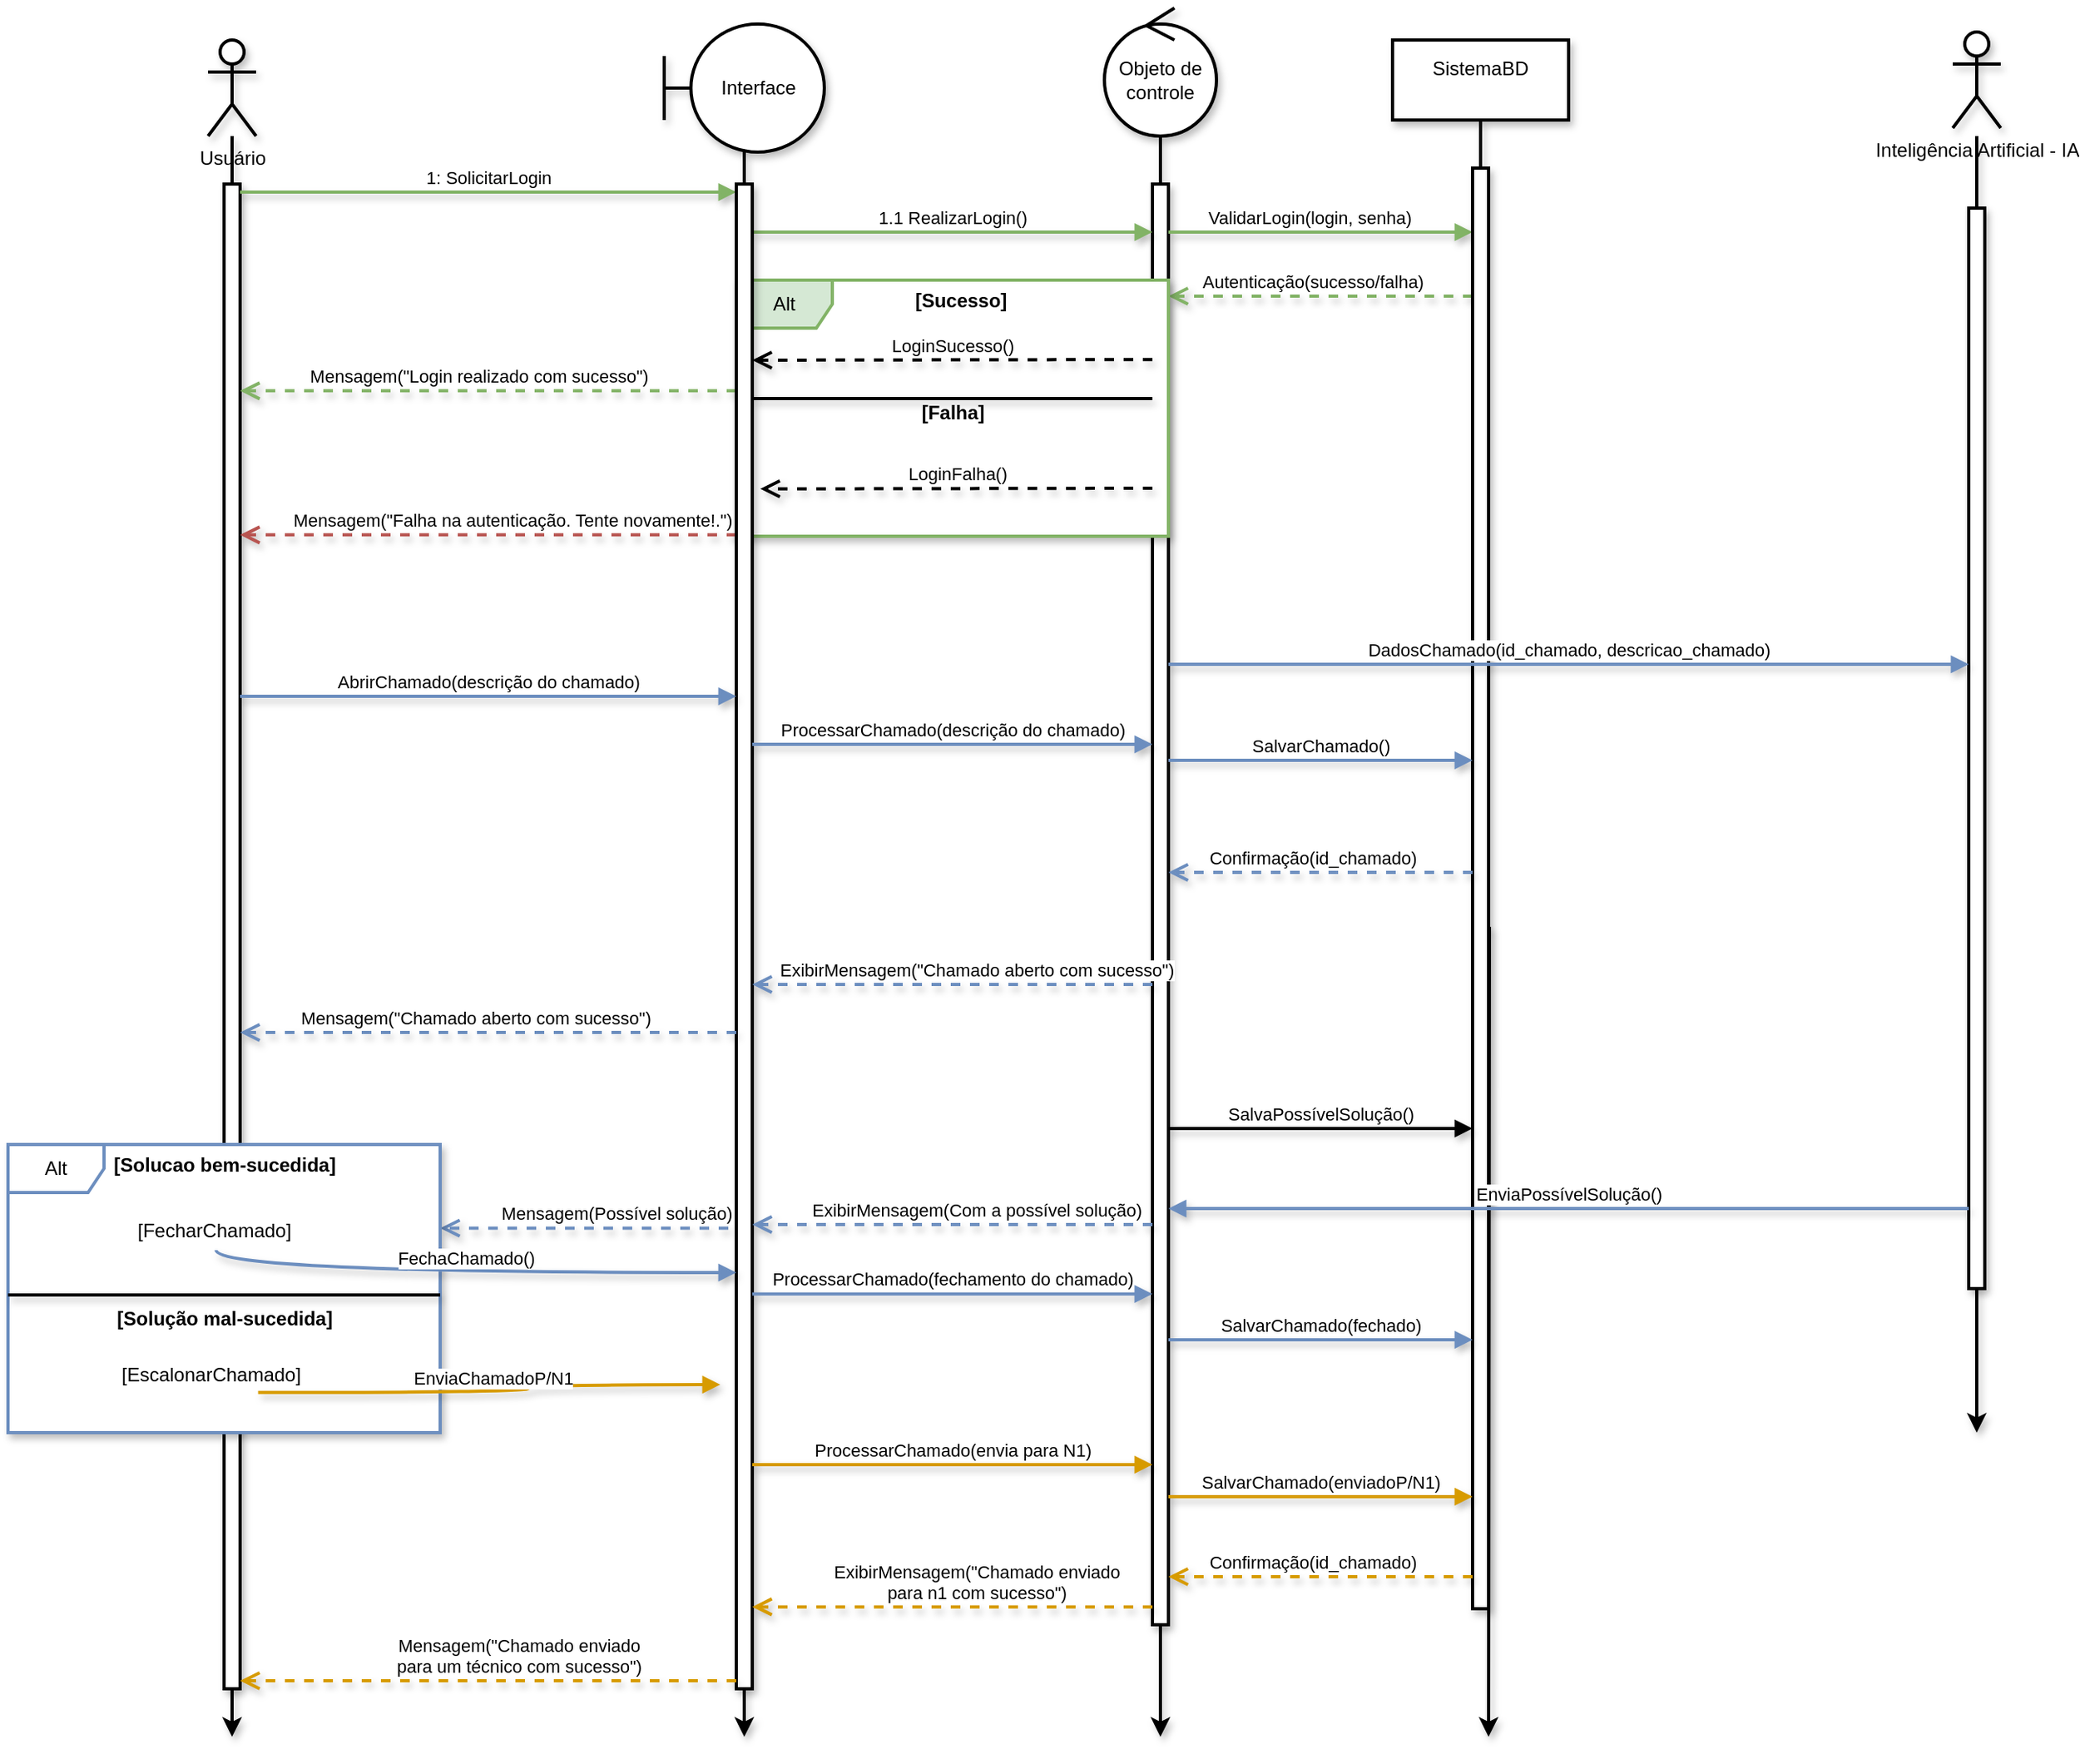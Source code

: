 <mxfile version="26.1.1">
  <diagram name="Página-1" id="4z2q3uavmZbimGUMC0Cx">
    <mxGraphModel dx="2514" dy="918" grid="1" gridSize="10" guides="1" tooltips="1" connect="1" arrows="1" fold="1" page="1" pageScale="1" pageWidth="827" pageHeight="1169" math="0" shadow="0">
      <root>
        <mxCell id="0" />
        <mxCell id="1" parent="0" />
        <mxCell id="1GU4C62BIyN4p8RZ7j7l-29" style="edgeStyle=orthogonalEdgeStyle;rounded=0;orthogonalLoop=1;jettySize=auto;html=1;shadow=1;strokeWidth=2;" parent="1" source="XId32ZqvbD6mlAZCozAk-1" edge="1">
          <mxGeometry relative="1" as="geometry">
            <mxPoint x="85" y="1150" as="targetPoint" />
            <Array as="points">
              <mxPoint x="85" y="480" />
            </Array>
          </mxGeometry>
        </mxCell>
        <mxCell id="XId32ZqvbD6mlAZCozAk-1" value="&lt;font style=&quot;vertical-align: inherit;&quot;&gt;&lt;font style=&quot;vertical-align: inherit;&quot;&gt;&lt;font style=&quot;vertical-align: inherit;&quot;&gt;&lt;font style=&quot;vertical-align: inherit;&quot;&gt;Usuário&lt;/font&gt;&lt;/font&gt;&lt;/font&gt;&lt;/font&gt;" style="shape=umlActor;verticalLabelPosition=bottom;verticalAlign=top;html=1;shadow=1;strokeWidth=2;" parent="1" vertex="1">
          <mxGeometry x="70" y="90" width="30" height="60" as="geometry" />
        </mxCell>
        <mxCell id="1GU4C62BIyN4p8RZ7j7l-70" style="edgeStyle=orthogonalEdgeStyle;rounded=0;orthogonalLoop=1;jettySize=auto;html=1;shadow=1;strokeWidth=2;" parent="1" source="1GU4C62BIyN4p8RZ7j7l-7" edge="1">
          <mxGeometry relative="1" as="geometry">
            <mxPoint x="405" y="1150" as="targetPoint" />
          </mxGeometry>
        </mxCell>
        <mxCell id="1GU4C62BIyN4p8RZ7j7l-7" value="&lt;font style=&quot;vertical-align: inherit;&quot;&gt;&lt;font style=&quot;vertical-align: inherit;&quot;&gt;Interface&lt;/font&gt;&lt;/font&gt;" style="shape=umlBoundary;whiteSpace=wrap;html=1;shadow=1;strokeWidth=2;" parent="1" vertex="1">
          <mxGeometry x="355" y="80" width="100" height="80" as="geometry" />
        </mxCell>
        <mxCell id="1GU4C62BIyN4p8RZ7j7l-25" value="" style="html=1;points=[[0,0,0,0,5],[0,1,0,0,-5],[1,0,0,0,5],[1,1,0,0,-5]];perimeter=orthogonalPerimeter;outlineConnect=0;targetShapes=umlLifeline;portConstraint=eastwest;newEdgeStyle={&quot;curved&quot;:0,&quot;rounded&quot;:0};shadow=1;strokeWidth=2;" parent="1" vertex="1">
          <mxGeometry x="80" y="180" width="10" height="940" as="geometry" />
        </mxCell>
        <mxCell id="1GU4C62BIyN4p8RZ7j7l-26" value="&lt;font style=&quot;vertical-align: inherit;&quot;&gt;&lt;font style=&quot;vertical-align: inherit;&quot;&gt;&lt;font style=&quot;vertical-align: inherit;&quot;&gt;&lt;font style=&quot;vertical-align: inherit;&quot;&gt;&lt;font style=&quot;vertical-align: inherit;&quot;&gt;&lt;font style=&quot;vertical-align: inherit;&quot;&gt;&lt;font style=&quot;vertical-align: inherit;&quot;&gt;&lt;font style=&quot;vertical-align: inherit;&quot;&gt;1: SolicitarLogin&lt;/font&gt;&lt;/font&gt;&lt;/font&gt;&lt;/font&gt;&lt;/font&gt;&lt;/font&gt;&lt;/font&gt;&lt;/font&gt;" style="html=1;verticalAlign=bottom;endArrow=block;curved=0;rounded=0;exitX=1;exitY=0;exitDx=0;exitDy=5;exitPerimeter=0;fillColor=#d5e8d4;strokeColor=#82b366;shadow=1;strokeWidth=2;" parent="1" source="1GU4C62BIyN4p8RZ7j7l-25" target="1GU4C62BIyN4p8RZ7j7l-27" edge="1">
          <mxGeometry width="80" relative="1" as="geometry">
            <mxPoint x="160" y="195" as="sourcePoint" />
            <mxPoint x="404" y="190" as="targetPoint" />
            <mxPoint as="offset" />
          </mxGeometry>
        </mxCell>
        <mxCell id="1GU4C62BIyN4p8RZ7j7l-73" style="edgeStyle=orthogonalEdgeStyle;rounded=0;orthogonalLoop=1;jettySize=auto;html=1;shadow=1;strokeWidth=2;" parent="1" source="1GU4C62BIyN4p8RZ7j7l-30" edge="1">
          <mxGeometry relative="1" as="geometry">
            <mxPoint x="665" y="1150" as="targetPoint" />
          </mxGeometry>
        </mxCell>
        <mxCell id="1GU4C62BIyN4p8RZ7j7l-30" value="&lt;font style=&quot;vertical-align: inherit;&quot;&gt;&lt;font style=&quot;vertical-align: inherit;&quot;&gt;Objeto de controle&lt;/font&gt;&lt;/font&gt;" style="ellipse;shape=umlControl;whiteSpace=wrap;html=1;shadow=1;strokeWidth=2;" parent="1" vertex="1">
          <mxGeometry x="630" y="70" width="70" height="80" as="geometry" />
        </mxCell>
        <mxCell id="1GU4C62BIyN4p8RZ7j7l-33" value="" style="html=1;points=[[0,0,0,0,5],[0,1,0,0,-5],[1,0,0,0,5],[1,1,0,0,-5]];perimeter=orthogonalPerimeter;outlineConnect=0;targetShapes=umlLifeline;portConstraint=eastwest;newEdgeStyle={&quot;curved&quot;:0,&quot;rounded&quot;:0};shadow=1;strokeWidth=2;" parent="1" vertex="1">
          <mxGeometry x="660" y="180" width="10" height="900" as="geometry" />
        </mxCell>
        <mxCell id="1GU4C62BIyN4p8RZ7j7l-39" value="&lt;font style=&quot;vertical-align: inherit;&quot;&gt;&lt;font style=&quot;vertical-align: inherit;&quot;&gt;1.1 RealizarLogin()&lt;/font&gt;&lt;/font&gt;" style="html=1;verticalAlign=bottom;endArrow=block;curved=0;rounded=0;fillColor=#d5e8d4;strokeColor=#82b366;shadow=1;strokeWidth=2;" parent="1" edge="1">
          <mxGeometry width="80" relative="1" as="geometry">
            <mxPoint x="410" y="210" as="sourcePoint" />
            <mxPoint x="660" y="210" as="targetPoint" />
          </mxGeometry>
        </mxCell>
        <mxCell id="1GU4C62BIyN4p8RZ7j7l-68" style="edgeStyle=orthogonalEdgeStyle;rounded=0;orthogonalLoop=1;jettySize=auto;html=1;shadow=1;strokeWidth=2;" parent="1" source="1GU4C62BIyN4p8RZ7j7l-40" edge="1">
          <mxGeometry relative="1" as="geometry">
            <mxPoint x="870" y="1150" as="targetPoint" />
          </mxGeometry>
        </mxCell>
        <mxCell id="1GU4C62BIyN4p8RZ7j7l-40" value="&lt;font style=&quot;vertical-align: inherit;&quot;&gt;&lt;font style=&quot;vertical-align: inherit;&quot;&gt;SistemaBD&lt;/font&gt;&lt;/font&gt;&lt;div&gt;&lt;font style=&quot;vertical-align: inherit;&quot;&gt;&lt;font style=&quot;vertical-align: inherit;&quot;&gt;&lt;br&gt;&lt;/font&gt;&lt;/font&gt;&lt;/div&gt;" style="html=1;whiteSpace=wrap;shadow=1;strokeWidth=2;" parent="1" vertex="1">
          <mxGeometry x="810" y="90" width="110" height="50" as="geometry" />
        </mxCell>
        <mxCell id="1GU4C62BIyN4p8RZ7j7l-49" value="&lt;font style=&quot;vertical-align: inherit;&quot;&gt;&lt;font style=&quot;vertical-align: inherit;&quot;&gt;&lt;font style=&quot;vertical-align: inherit;&quot;&gt;&lt;font style=&quot;vertical-align: inherit;&quot;&gt;&lt;font style=&quot;vertical-align: inherit;&quot;&gt;&lt;font style=&quot;vertical-align: inherit;&quot;&gt;ValidarLogin(login, senha)&lt;/font&gt;&lt;/font&gt;&lt;/font&gt;&lt;/font&gt;&lt;/font&gt;&lt;/font&gt;" style="html=1;verticalAlign=bottom;endArrow=block;curved=0;rounded=0;fillColor=#d5e8d4;strokeColor=#82b366;shadow=1;strokeWidth=2;" parent="1" edge="1">
          <mxGeometry x="-0.077" width="80" relative="1" as="geometry">
            <mxPoint x="670" y="210" as="sourcePoint" />
            <mxPoint x="860.0" y="210" as="targetPoint" />
            <mxPoint as="offset" />
          </mxGeometry>
        </mxCell>
        <mxCell id="1GU4C62BIyN4p8RZ7j7l-55" value="&lt;font style=&quot;vertical-align: inherit;&quot;&gt;&lt;font style=&quot;vertical-align: inherit;&quot;&gt;&lt;font style=&quot;vertical-align: inherit;&quot;&gt;&lt;font style=&quot;vertical-align: inherit;&quot;&gt;Autenticação(sucesso/falha)&lt;/font&gt;&lt;/font&gt;&lt;/font&gt;&lt;/font&gt;" style="html=1;verticalAlign=bottom;endArrow=open;dashed=1;endSize=8;curved=0;rounded=0;fillColor=#d5e8d4;strokeColor=#82b366;shadow=1;strokeWidth=2;" parent="1" target="1GU4C62BIyN4p8RZ7j7l-33" edge="1">
          <mxGeometry x="0.053" relative="1" as="geometry">
            <mxPoint x="860" y="250" as="sourcePoint" />
            <mxPoint x="780" y="250" as="targetPoint" />
            <mxPoint as="offset" />
          </mxGeometry>
        </mxCell>
        <mxCell id="1GU4C62BIyN4p8RZ7j7l-57" value="&lt;font style=&quot;vertical-align: inherit;&quot;&gt;&lt;font style=&quot;vertical-align: inherit;&quot;&gt;Alt&lt;/font&gt;&lt;/font&gt;" style="shape=umlFrame;whiteSpace=wrap;html=1;pointerEvents=0;swimlaneFillColor=light-dark(#FFFFFF,#EDEDED);fillColor=#d5e8d4;strokeColor=#82b366;shadow=1;strokeWidth=2;" parent="1" vertex="1">
          <mxGeometry x="400" y="240" width="270" height="160" as="geometry" />
        </mxCell>
        <mxCell id="1GU4C62BIyN4p8RZ7j7l-58" value="" style="line;strokeWidth=2;fillColor=none;align=left;verticalAlign=middle;spacingTop=-1;spacingLeft=3;spacingRight=3;rotatable=0;labelPosition=right;points=[];portConstraint=eastwest;strokeColor=inherit;shadow=1;" parent="1" vertex="1">
          <mxGeometry x="410" y="310" width="250" height="8" as="geometry" />
        </mxCell>
        <mxCell id="1GU4C62BIyN4p8RZ7j7l-42" value="" style="html=1;points=[[0,0,0,0,5],[0,1,0,0,-5],[1,0,0,0,5],[1,1,0,0,-5]];perimeter=orthogonalPerimeter;outlineConnect=0;targetShapes=umlLifeline;portConstraint=eastwest;newEdgeStyle={&quot;curved&quot;:0,&quot;rounded&quot;:0};shadow=1;strokeWidth=2;" parent="1" vertex="1">
          <mxGeometry x="860" y="170" width="10" height="900" as="geometry" />
        </mxCell>
        <mxCell id="1GU4C62BIyN4p8RZ7j7l-60" value="&lt;font style=&quot;vertical-align: inherit;&quot;&gt;&lt;font style=&quot;vertical-align: inherit;&quot;&gt;&lt;font style=&quot;vertical-align: inherit;&quot;&gt;&lt;font style=&quot;vertical-align: inherit;&quot;&gt;[Sucesso]&lt;/font&gt;&lt;/font&gt;&lt;/font&gt;&lt;/font&gt;" style="text;align=center;fontStyle=1;verticalAlign=middle;spacingLeft=3;spacingRight=3;strokeColor=none;rotatable=0;points=[[0,0.5],[1,0.5]];portConstraint=eastwest;html=1;shadow=1;strokeWidth=2;" parent="1" vertex="1">
          <mxGeometry x="500" y="240" width="80" height="26" as="geometry" />
        </mxCell>
        <mxCell id="1GU4C62BIyN4p8RZ7j7l-61" value="&lt;font style=&quot;vertical-align: inherit;&quot;&gt;&lt;font style=&quot;vertical-align: inherit;&quot;&gt;&lt;font style=&quot;vertical-align: inherit;&quot;&gt;&lt;font style=&quot;vertical-align: inherit;&quot;&gt;&lt;font style=&quot;vertical-align: inherit;&quot;&gt;&lt;font style=&quot;vertical-align: inherit;&quot;&gt;[Falha]&lt;/font&gt;&lt;/font&gt;&lt;/font&gt;&lt;/font&gt;&lt;/font&gt;&lt;/font&gt;" style="text;align=center;fontStyle=1;verticalAlign=middle;spacingLeft=3;spacingRight=3;strokeColor=none;rotatable=0;points=[[0,0.5],[1,0.5]];portConstraint=eastwest;html=1;shadow=1;strokeWidth=2;" parent="1" vertex="1">
          <mxGeometry x="495" y="310" width="80" height="26" as="geometry" />
        </mxCell>
        <mxCell id="1GU4C62BIyN4p8RZ7j7l-64" value="&lt;font style=&quot;vertical-align: inherit;&quot;&gt;&lt;font style=&quot;vertical-align: inherit;&quot;&gt;LoginSucesso()&lt;/font&gt;&lt;/font&gt;" style="html=1;verticalAlign=bottom;endArrow=open;dashed=1;endSize=8;curved=0;rounded=0;shadow=1;strokeWidth=2;" parent="1" edge="1">
          <mxGeometry relative="1" as="geometry">
            <mxPoint x="660" y="289.58" as="sourcePoint" />
            <mxPoint x="410" y="290" as="targetPoint" />
            <mxPoint as="offset" />
          </mxGeometry>
        </mxCell>
        <mxCell id="1GU4C62BIyN4p8RZ7j7l-65" value="&lt;font style=&quot;vertical-align: inherit;&quot;&gt;&lt;font style=&quot;vertical-align: inherit;&quot;&gt;&lt;font style=&quot;vertical-align: inherit;&quot;&gt;&lt;font style=&quot;vertical-align: inherit;&quot;&gt;LoginFalha()&lt;/font&gt;&lt;/font&gt;&lt;/font&gt;&lt;/font&gt;" style="html=1;verticalAlign=bottom;endArrow=open;dashed=1;endSize=8;curved=0;rounded=0;shadow=1;strokeWidth=2;" parent="1" edge="1">
          <mxGeometry relative="1" as="geometry">
            <mxPoint x="660" y="370" as="sourcePoint" />
            <mxPoint x="415" y="370.42" as="targetPoint" />
            <mxPoint as="offset" />
          </mxGeometry>
        </mxCell>
        <mxCell id="1GU4C62BIyN4p8RZ7j7l-66" value="&lt;font style=&quot;vertical-align: inherit;&quot;&gt;&lt;font style=&quot;vertical-align: inherit;&quot;&gt;&lt;font style=&quot;vertical-align: inherit;&quot;&gt;&lt;font style=&quot;vertical-align: inherit;&quot;&gt;&lt;font style=&quot;vertical-align: inherit;&quot;&gt;&lt;font style=&quot;vertical-align: inherit;&quot;&gt;&lt;font style=&quot;vertical-align: inherit;&quot;&gt;&lt;font style=&quot;vertical-align: inherit;&quot;&gt;Mensagem(&quot;Login realizado com sucesso&quot;)&lt;/font&gt;&lt;/font&gt;&lt;/font&gt;&lt;/font&gt;&lt;/font&gt;&lt;/font&gt;&lt;/font&gt;&lt;/font&gt;" style="html=1;verticalAlign=bottom;endArrow=open;dashed=1;endSize=8;curved=0;rounded=0;entryX=1;entryY=0.455;entryDx=0;entryDy=0;entryPerimeter=0;fillColor=#d5e8d4;strokeColor=#82b366;shadow=1;strokeWidth=2;" parent="1" edge="1">
          <mxGeometry x="0.04" relative="1" as="geometry">
            <mxPoint x="400" y="309.17" as="sourcePoint" />
            <mxPoint x="90" y="309.17" as="targetPoint" />
            <mxPoint as="offset" />
          </mxGeometry>
        </mxCell>
        <mxCell id="1GU4C62BIyN4p8RZ7j7l-67" value="&lt;font style=&quot;vertical-align: inherit;&quot;&gt;&lt;font style=&quot;vertical-align: inherit;&quot;&gt;&lt;font style=&quot;vertical-align: inherit;&quot;&gt;&lt;font style=&quot;vertical-align: inherit;&quot;&gt;&lt;font style=&quot;vertical-align: inherit;&quot;&gt;&lt;font style=&quot;vertical-align: inherit;&quot;&gt;&lt;font style=&quot;vertical-align: inherit;&quot;&gt;&lt;font style=&quot;vertical-align: inherit;&quot;&gt;&lt;font style=&quot;vertical-align: inherit;&quot;&gt;&lt;font style=&quot;vertical-align: inherit;&quot;&gt;Mensagem(&quot;Falha na autenticação. Tente novamente!.&quot;)&lt;/font&gt;&lt;/font&gt;&lt;/font&gt;&lt;/font&gt;&lt;/font&gt;&lt;/font&gt;&lt;/font&gt;&lt;/font&gt;&lt;/font&gt;&lt;/font&gt;" style="html=1;verticalAlign=bottom;endArrow=open;dashed=1;endSize=8;curved=0;rounded=0;fillColor=#f8cecc;strokeColor=#b85450;shadow=1;strokeWidth=2;" parent="1" edge="1">
          <mxGeometry x="-0.097" relative="1" as="geometry">
            <mxPoint x="400" y="399.17" as="sourcePoint" />
            <mxPoint x="90" y="399.17" as="targetPoint" />
            <mxPoint as="offset" />
          </mxGeometry>
        </mxCell>
        <mxCell id="1GU4C62BIyN4p8RZ7j7l-27" value="" style="html=1;points=[[0,0,0,0,5],[0,1,0,0,-5],[1,0,0,0,5],[1,1,0,0,-5]];perimeter=orthogonalPerimeter;outlineConnect=0;targetShapes=umlLifeline;portConstraint=eastwest;newEdgeStyle={&quot;curved&quot;:0,&quot;rounded&quot;:0};shadow=1;strokeWidth=2;" parent="1" vertex="1">
          <mxGeometry x="400" y="180" width="10" height="940" as="geometry" />
        </mxCell>
        <mxCell id="1GU4C62BIyN4p8RZ7j7l-81" style="edgeStyle=orthogonalEdgeStyle;rounded=0;orthogonalLoop=1;jettySize=auto;html=1;shadow=1;strokeWidth=2;" parent="1" edge="1">
          <mxGeometry relative="1" as="geometry">
            <mxPoint x="1175" y="960" as="targetPoint" />
            <mxPoint x="1175" y="150" as="sourcePoint" />
          </mxGeometry>
        </mxCell>
        <mxCell id="1GU4C62BIyN4p8RZ7j7l-74" value="&lt;font style=&quot;vertical-align: inherit;&quot;&gt;&lt;font style=&quot;vertical-align: inherit;&quot;&gt;&lt;font style=&quot;vertical-align: inherit;&quot;&gt;&lt;font style=&quot;vertical-align: inherit;&quot;&gt;&lt;font style=&quot;vertical-align: inherit;&quot;&gt;&lt;font style=&quot;vertical-align: inherit;&quot;&gt;Inteligência Artificial - IA&lt;/font&gt;&lt;/font&gt;&lt;/font&gt;&lt;/font&gt;&lt;/font&gt;&lt;/font&gt;" style="shape=umlActor;verticalLabelPosition=bottom;verticalAlign=top;html=1;outlineConnect=0;shadow=1;strokeWidth=2;" parent="1" vertex="1">
          <mxGeometry x="1160" y="85" width="30" height="60" as="geometry" />
        </mxCell>
        <mxCell id="1GU4C62BIyN4p8RZ7j7l-77" value="&lt;font style=&quot;vertical-align: inherit;&quot;&gt;&lt;font style=&quot;vertical-align: inherit;&quot;&gt;&lt;font style=&quot;vertical-align: inherit;&quot;&gt;&lt;font style=&quot;vertical-align: inherit;&quot;&gt;&lt;font style=&quot;vertical-align: inherit;&quot;&gt;&lt;font style=&quot;vertical-align: inherit;&quot;&gt;&lt;font style=&quot;vertical-align: inherit;&quot;&gt;&lt;font style=&quot;vertical-align: inherit;&quot;&gt;&lt;font style=&quot;vertical-align: inherit;&quot;&gt;&lt;font style=&quot;vertical-align: inherit;&quot;&gt;AbrirChamado(descrição do chamado)&lt;/font&gt;&lt;/font&gt;&lt;/font&gt;&lt;/font&gt;&lt;/font&gt;&lt;/font&gt;&lt;/font&gt;&lt;/font&gt;&lt;/font&gt;&lt;/font&gt;" style="html=1;verticalAlign=bottom;endArrow=block;curved=0;rounded=0;fillColor=#dae8fc;strokeColor=#6c8ebf;shadow=1;strokeWidth=2;" parent="1" target="1GU4C62BIyN4p8RZ7j7l-27" edge="1">
          <mxGeometry width="80" relative="1" as="geometry">
            <mxPoint x="90" y="500" as="sourcePoint" />
            <mxPoint x="380" y="500" as="targetPoint" />
            <mxPoint as="offset" />
          </mxGeometry>
        </mxCell>
        <mxCell id="1GU4C62BIyN4p8RZ7j7l-78" value="&lt;font style=&quot;vertical-align: inherit;&quot;&gt;&lt;font style=&quot;vertical-align: inherit;&quot;&gt;&lt;font style=&quot;vertical-align: inherit;&quot;&gt;&lt;font style=&quot;vertical-align: inherit;&quot;&gt;&lt;font style=&quot;vertical-align: inherit;&quot;&gt;&lt;font style=&quot;vertical-align: inherit;&quot;&gt;&lt;font style=&quot;vertical-align: inherit;&quot;&gt;&lt;font style=&quot;vertical-align: inherit;&quot;&gt;&lt;font style=&quot;vertical-align: inherit;&quot;&gt;&lt;font style=&quot;vertical-align: inherit;&quot;&gt;ProcessarChamado(descrição do chamado)&lt;/font&gt;&lt;/font&gt;&lt;/font&gt;&lt;/font&gt;&lt;/font&gt;&lt;/font&gt;&lt;/font&gt;&lt;/font&gt;&lt;/font&gt;&lt;/font&gt;" style="html=1;verticalAlign=bottom;endArrow=block;curved=0;rounded=0;fillColor=#dae8fc;strokeColor=#6c8ebf;shadow=1;strokeWidth=2;" parent="1" edge="1">
          <mxGeometry width="80" relative="1" as="geometry">
            <mxPoint x="410" y="530" as="sourcePoint" />
            <mxPoint x="660" y="530" as="targetPoint" />
            <mxPoint as="offset" />
          </mxGeometry>
        </mxCell>
        <mxCell id="1GU4C62BIyN4p8RZ7j7l-79" value="&lt;font style=&quot;vertical-align: inherit;&quot;&gt;&lt;font style=&quot;vertical-align: inherit;&quot;&gt;&lt;font style=&quot;vertical-align: inherit;&quot;&gt;&lt;font style=&quot;vertical-align: inherit;&quot;&gt;&lt;font style=&quot;vertical-align: inherit;&quot;&gt;&lt;font style=&quot;vertical-align: inherit;&quot;&gt;&lt;font style=&quot;vertical-align: inherit;&quot;&gt;&lt;font style=&quot;vertical-align: inherit;&quot;&gt;SalvarChamado()&lt;/font&gt;&lt;/font&gt;&lt;/font&gt;&lt;/font&gt;&lt;/font&gt;&lt;/font&gt;&lt;/font&gt;&lt;/font&gt;" style="html=1;verticalAlign=bottom;endArrow=block;curved=0;rounded=0;fillColor=#dae8fc;strokeColor=#6c8ebf;shadow=1;strokeWidth=2;" parent="1" edge="1">
          <mxGeometry width="80" relative="1" as="geometry">
            <mxPoint x="670" y="540" as="sourcePoint" />
            <mxPoint x="860" y="540" as="targetPoint" />
            <mxPoint as="offset" />
          </mxGeometry>
        </mxCell>
        <mxCell id="1GU4C62BIyN4p8RZ7j7l-80" value="" style="html=1;points=[[0,0,0,0,5],[0,1,0,0,-5],[1,0,0,0,5],[1,1,0,0,-5]];perimeter=orthogonalPerimeter;outlineConnect=0;targetShapes=umlLifeline;portConstraint=eastwest;newEdgeStyle={&quot;curved&quot;:0,&quot;rounded&quot;:0};shadow=1;strokeWidth=2;" parent="1" vertex="1">
          <mxGeometry x="1170" y="195" width="10" height="675" as="geometry" />
        </mxCell>
        <mxCell id="1GU4C62BIyN4p8RZ7j7l-82" value="&lt;font style=&quot;vertical-align: inherit;&quot;&gt;&lt;font style=&quot;vertical-align: inherit;&quot;&gt;&lt;font style=&quot;vertical-align: inherit;&quot;&gt;&lt;font style=&quot;vertical-align: inherit;&quot;&gt;&lt;font style=&quot;vertical-align: inherit;&quot;&gt;&lt;font style=&quot;vertical-align: inherit;&quot;&gt;&lt;font style=&quot;vertical-align: inherit;&quot;&gt;&lt;font style=&quot;vertical-align: inherit;&quot;&gt;Confirmação(id_chamado)&lt;/font&gt;&lt;/font&gt;&lt;/font&gt;&lt;/font&gt;&lt;/font&gt;&lt;/font&gt;&lt;/font&gt;&lt;/font&gt;" style="html=1;verticalAlign=bottom;endArrow=open;dashed=1;endSize=8;curved=0;rounded=0;fillColor=#dae8fc;strokeColor=#6c8ebf;shadow=1;strokeWidth=2;" parent="1" edge="1">
          <mxGeometry x="0.053" relative="1" as="geometry">
            <mxPoint x="860" y="610" as="sourcePoint" />
            <mxPoint x="670" y="610" as="targetPoint" />
            <mxPoint as="offset" />
          </mxGeometry>
        </mxCell>
        <mxCell id="1GU4C62BIyN4p8RZ7j7l-83" value="&lt;font style=&quot;vertical-align: inherit;&quot;&gt;&lt;font style=&quot;vertical-align: inherit;&quot;&gt;&lt;font style=&quot;vertical-align: inherit;&quot;&gt;&lt;font style=&quot;vertical-align: inherit;&quot;&gt;&lt;font style=&quot;vertical-align: inherit;&quot;&gt;&lt;font style=&quot;vertical-align: inherit;&quot;&gt;&lt;font style=&quot;vertical-align: inherit;&quot;&gt;&lt;font style=&quot;vertical-align: inherit;&quot;&gt;&lt;font style=&quot;vertical-align: inherit;&quot;&gt;&lt;font style=&quot;vertical-align: inherit;&quot;&gt;ExibirMensagem(&quot;Chamado aberto com sucesso&quot;)&lt;/font&gt;&lt;/font&gt;&lt;/font&gt;&lt;/font&gt;&lt;/font&gt;&lt;/font&gt;&lt;/font&gt;&lt;/font&gt;&lt;/font&gt;&lt;/font&gt;" style="html=1;verticalAlign=bottom;endArrow=open;dashed=1;endSize=8;curved=0;rounded=0;entryX=1;entryY=0.906;entryDx=0;entryDy=0;entryPerimeter=0;fillColor=#dae8fc;strokeColor=#6c8ebf;shadow=1;strokeWidth=2;" parent="1" edge="1">
          <mxGeometry x="-0.12" relative="1" as="geometry">
            <mxPoint x="660" y="680.0" as="sourcePoint" />
            <mxPoint x="410" y="680.0" as="targetPoint" />
            <mxPoint as="offset" />
          </mxGeometry>
        </mxCell>
        <mxCell id="1GU4C62BIyN4p8RZ7j7l-84" value="&lt;font style=&quot;vertical-align: inherit;&quot;&gt;&lt;font style=&quot;vertical-align: inherit;&quot;&gt;&lt;font style=&quot;vertical-align: inherit;&quot;&gt;&lt;font style=&quot;vertical-align: inherit;&quot;&gt;&lt;font style=&quot;vertical-align: inherit;&quot;&gt;&lt;font style=&quot;vertical-align: inherit;&quot;&gt;&lt;font style=&quot;vertical-align: inherit;&quot;&gt;&lt;font style=&quot;vertical-align: inherit;&quot;&gt;&lt;font style=&quot;vertical-align: inherit;&quot;&gt;&lt;font style=&quot;vertical-align: inherit;&quot;&gt;&lt;font style=&quot;vertical-align: inherit;&quot;&gt;&lt;font style=&quot;vertical-align: inherit;&quot;&gt;Mensagem(&quot;Chamado aberto com sucesso&quot;)&lt;/font&gt;&lt;/font&gt;&lt;/font&gt;&lt;/font&gt;&lt;/font&gt;&lt;/font&gt;&lt;/font&gt;&lt;/font&gt;&lt;/font&gt;&lt;/font&gt;&lt;/font&gt;&lt;/font&gt;" style="html=1;verticalAlign=bottom;endArrow=open;dashed=1;endSize=8;curved=0;rounded=0;fillColor=#dae8fc;strokeColor=#6c8ebf;shadow=1;strokeWidth=2;" parent="1" target="1GU4C62BIyN4p8RZ7j7l-25" edge="1">
          <mxGeometry x="0.053" relative="1" as="geometry">
            <mxPoint x="400" y="710" as="sourcePoint" />
            <mxPoint x="130" y="710" as="targetPoint" />
            <mxPoint as="offset" />
          </mxGeometry>
        </mxCell>
        <mxCell id="1GU4C62BIyN4p8RZ7j7l-85" value="&lt;font style=&quot;vertical-align: inherit;&quot;&gt;&lt;font style=&quot;vertical-align: inherit;&quot;&gt;&lt;font style=&quot;vertical-align: inherit;&quot;&gt;&lt;font style=&quot;vertical-align: inherit;&quot;&gt;&lt;font style=&quot;vertical-align: inherit;&quot;&gt;&lt;font style=&quot;vertical-align: inherit;&quot;&gt;&lt;font style=&quot;vertical-align: inherit;&quot;&gt;&lt;font style=&quot;vertical-align: inherit;&quot;&gt;&lt;font style=&quot;vertical-align: inherit;&quot;&gt;&lt;font style=&quot;vertical-align: inherit;&quot;&gt;&lt;font style=&quot;vertical-align: inherit;&quot;&gt;&lt;font style=&quot;vertical-align: inherit;&quot;&gt;DadosChamado(id_chamado, descricao_chamado)&lt;/font&gt;&lt;/font&gt;&lt;/font&gt;&lt;/font&gt;&lt;/font&gt;&lt;/font&gt;&lt;/font&gt;&lt;/font&gt;&lt;/font&gt;&lt;/font&gt;&lt;/font&gt;&lt;/font&gt;" style="html=1;verticalAlign=bottom;endArrow=block;curved=0;rounded=0;fillColor=#dae8fc;strokeColor=#6c8ebf;shadow=1;strokeWidth=2;" parent="1" edge="1">
          <mxGeometry width="80" relative="1" as="geometry">
            <mxPoint x="670" y="480" as="sourcePoint" />
            <mxPoint x="1170" y="480" as="targetPoint" />
            <mxPoint as="offset" />
          </mxGeometry>
        </mxCell>
        <mxCell id="1GU4C62BIyN4p8RZ7j7l-88" value="&lt;font style=&quot;vertical-align: inherit;&quot;&gt;&lt;font style=&quot;vertical-align: inherit;&quot;&gt;&lt;font style=&quot;vertical-align: inherit;&quot;&gt;&lt;font style=&quot;vertical-align: inherit;&quot;&gt;EnviaPossívelSolução()&lt;/font&gt;&lt;/font&gt;&lt;/font&gt;&lt;/font&gt;" style="html=1;verticalAlign=bottom;endArrow=block;curved=0;rounded=0;fillColor=#dae8fc;strokeColor=#6c8ebf;shadow=1;strokeWidth=2;" parent="1" edge="1">
          <mxGeometry width="80" relative="1" as="geometry">
            <mxPoint x="1170" y="820" as="sourcePoint" />
            <mxPoint x="670" y="820" as="targetPoint" />
            <Array as="points">
              <mxPoint x="900" y="820" />
              <mxPoint x="780" y="820" />
              <mxPoint x="730" y="820" />
            </Array>
          </mxGeometry>
        </mxCell>
        <mxCell id="1GU4C62BIyN4p8RZ7j7l-95" value="&lt;font style=&quot;vertical-align: inherit;&quot;&gt;&lt;font style=&quot;vertical-align: inherit;&quot;&gt;&lt;font style=&quot;vertical-align: inherit;&quot;&gt;&lt;font style=&quot;vertical-align: inherit;&quot;&gt;&lt;font style=&quot;vertical-align: inherit;&quot;&gt;&lt;font style=&quot;vertical-align: inherit;&quot;&gt;&lt;font style=&quot;vertical-align: inherit;&quot;&gt;&lt;font style=&quot;vertical-align: inherit;&quot;&gt;SalvaPossívelSolução()&lt;/font&gt;&lt;/font&gt;&lt;/font&gt;&lt;/font&gt;&lt;/font&gt;&lt;/font&gt;&lt;/font&gt;&lt;/font&gt;" style="html=1;verticalAlign=bottom;endArrow=block;curved=0;rounded=0;exitX=1;exitY=0.915;exitDx=0;exitDy=0;exitPerimeter=0;shadow=1;strokeWidth=2;" parent="1" edge="1">
          <mxGeometry width="80" relative="1" as="geometry">
            <mxPoint x="670" y="770.0" as="sourcePoint" />
            <mxPoint x="860" y="770.0" as="targetPoint" />
            <mxPoint as="offset" />
          </mxGeometry>
        </mxCell>
        <mxCell id="1GU4C62BIyN4p8RZ7j7l-101" value="&lt;font style=&quot;vertical-align: inherit;&quot;&gt;&lt;font style=&quot;vertical-align: inherit;&quot;&gt;&lt;font style=&quot;vertical-align: inherit;&quot;&gt;&lt;font style=&quot;vertical-align: inherit;&quot;&gt;&lt;font style=&quot;vertical-align: inherit;&quot;&gt;&lt;font style=&quot;vertical-align: inherit;&quot;&gt;&lt;font style=&quot;vertical-align: inherit;&quot;&gt;&lt;font style=&quot;vertical-align: inherit;&quot;&gt;&lt;font style=&quot;vertical-align: inherit;&quot;&gt;&lt;font style=&quot;vertical-align: inherit;&quot;&gt;&lt;font style=&quot;vertical-align: inherit;&quot;&gt;&lt;font style=&quot;vertical-align: inherit;&quot;&gt;&lt;font style=&quot;vertical-align: inherit;&quot;&gt;&lt;font style=&quot;vertical-align: inherit;&quot;&gt;ExibirMensagem(Com a possível solução)&lt;/font&gt;&lt;/font&gt;&lt;/font&gt;&lt;/font&gt;&lt;/font&gt;&lt;/font&gt;&lt;/font&gt;&lt;/font&gt;&lt;/font&gt;&lt;/font&gt;&lt;/font&gt;&lt;/font&gt;&lt;/font&gt;&lt;/font&gt;" style="html=1;verticalAlign=bottom;endArrow=open;dashed=1;endSize=8;curved=0;rounded=0;entryX=1;entryY=0.906;entryDx=0;entryDy=0;entryPerimeter=0;fillColor=#dae8fc;strokeColor=#6c8ebf;shadow=1;strokeWidth=2;" parent="1" edge="1">
          <mxGeometry x="-0.12" relative="1" as="geometry">
            <mxPoint x="660" y="830.0" as="sourcePoint" />
            <mxPoint x="410" y="830.0" as="targetPoint" />
            <mxPoint as="offset" />
          </mxGeometry>
        </mxCell>
        <mxCell id="1GU4C62BIyN4p8RZ7j7l-103" value="&lt;font style=&quot;vertical-align: inherit;&quot;&gt;&lt;font style=&quot;vertical-align: inherit;&quot;&gt;&lt;font style=&quot;vertical-align: inherit;&quot;&gt;&lt;font style=&quot;vertical-align: inherit;&quot;&gt;&lt;font style=&quot;vertical-align: inherit;&quot;&gt;&lt;font style=&quot;vertical-align: inherit;&quot;&gt;&lt;font style=&quot;vertical-align: inherit;&quot;&gt;&lt;font style=&quot;vertical-align: inherit;&quot;&gt;&lt;font style=&quot;vertical-align: inherit;&quot;&gt;&lt;font style=&quot;vertical-align: inherit;&quot;&gt;&lt;font style=&quot;vertical-align: inherit;&quot;&gt;&lt;font style=&quot;vertical-align: inherit;&quot;&gt;&lt;font style=&quot;vertical-align: inherit;&quot;&gt;&lt;font style=&quot;vertical-align: inherit;&quot;&gt;&lt;font style=&quot;vertical-align: inherit;&quot;&gt;&lt;font style=&quot;vertical-align: inherit;&quot;&gt;Mensagem(Possível solução)&lt;/font&gt;&lt;/font&gt;&lt;/font&gt;&lt;/font&gt;&lt;/font&gt;&lt;/font&gt;&lt;/font&gt;&lt;/font&gt;&lt;/font&gt;&lt;/font&gt;&lt;/font&gt;&lt;/font&gt;&lt;/font&gt;&lt;/font&gt;&lt;/font&gt;&lt;/font&gt;" style="html=1;verticalAlign=bottom;endArrow=open;dashed=1;endSize=8;curved=0;rounded=0;fillColor=#dae8fc;strokeColor=#6c8ebf;shadow=1;strokeWidth=2;" parent="1" edge="1">
          <mxGeometry x="-0.222" relative="1" as="geometry">
            <mxPoint x="395" y="832.23" as="sourcePoint" />
            <mxPoint x="215" y="832.23" as="targetPoint" />
            <mxPoint as="offset" />
          </mxGeometry>
        </mxCell>
        <mxCell id="1GU4C62BIyN4p8RZ7j7l-104" value="&lt;font style=&quot;vertical-align: inherit;&quot;&gt;&lt;font style=&quot;vertical-align: inherit;&quot;&gt;&lt;font style=&quot;vertical-align: inherit;&quot;&gt;&lt;font style=&quot;vertical-align: inherit;&quot;&gt;Alt&lt;/font&gt;&lt;/font&gt;&lt;/font&gt;&lt;/font&gt;" style="shape=umlFrame;whiteSpace=wrap;html=1;pointerEvents=0;fillColor=default;strokeColor=#6c8ebf;gradientColor=none;shadow=1;swimlaneFillColor=#FFFFFF;strokeWidth=2;" parent="1" vertex="1">
          <mxGeometry x="-55" y="780" width="270" height="180" as="geometry" />
        </mxCell>
        <mxCell id="1GU4C62BIyN4p8RZ7j7l-105" value="" style="line;strokeWidth=2;fillColor=none;align=left;verticalAlign=middle;spacingTop=-1;spacingLeft=3;spacingRight=3;rotatable=0;labelPosition=right;points=[];portConstraint=eastwest;strokeColor=inherit;shadow=1;" parent="1" vertex="1">
          <mxGeometry x="-55" y="870" width="270" height="8" as="geometry" />
        </mxCell>
        <mxCell id="1GU4C62BIyN4p8RZ7j7l-106" value="&lt;font style=&quot;vertical-align: inherit;&quot;&gt;&lt;font style=&quot;vertical-align: inherit;&quot;&gt;[Solucao bem-sucedida]&lt;/font&gt;&lt;/font&gt;" style="text;align=center;fontStyle=1;verticalAlign=middle;spacingLeft=3;spacingRight=3;strokeColor=none;rotatable=0;points=[[0,0.5],[1,0.5]];portConstraint=eastwest;html=1;shadow=1;strokeWidth=2;" parent="1" vertex="1">
          <mxGeometry x="40" y="780" width="80" height="26" as="geometry" />
        </mxCell>
        <mxCell id="1GU4C62BIyN4p8RZ7j7l-108" value="&lt;font style=&quot;vertical-align: inherit;&quot;&gt;&lt;font style=&quot;vertical-align: inherit;&quot;&gt;&lt;font style=&quot;vertical-align: inherit;&quot;&gt;&lt;font style=&quot;vertical-align: inherit;&quot;&gt;[Solução mal-sucedida]&lt;/font&gt;&lt;/font&gt;&lt;/font&gt;&lt;/font&gt;" style="text;align=center;fontStyle=1;verticalAlign=middle;spacingLeft=3;spacingRight=3;strokeColor=none;rotatable=0;points=[[0,0.5],[1,0.5]];portConstraint=eastwest;html=1;shadow=1;strokeWidth=2;" parent="1" vertex="1">
          <mxGeometry x="40" y="876" width="80" height="26" as="geometry" />
        </mxCell>
        <mxCell id="1GU4C62BIyN4p8RZ7j7l-112" value="&lt;font style=&quot;vertical-align: inherit;&quot;&gt;&lt;font style=&quot;vertical-align: inherit;&quot;&gt;&lt;font style=&quot;vertical-align: inherit;&quot;&gt;&lt;font style=&quot;vertical-align: inherit;&quot;&gt;[FecharChamado]&lt;/font&gt;&lt;/font&gt;&lt;/font&gt;&lt;/font&gt;" style="text;strokeColor=none;fillColor=none;align=left;verticalAlign=top;spacingLeft=4;spacingRight=4;overflow=hidden;rotatable=0;points=[[0,0.5],[1,0.5]];portConstraint=eastwest;whiteSpace=wrap;html=1;shadow=1;strokeWidth=2;" parent="1" vertex="1">
          <mxGeometry x="20" y="820" width="110" height="26" as="geometry" />
        </mxCell>
        <mxCell id="1GU4C62BIyN4p8RZ7j7l-113" value="&lt;font style=&quot;vertical-align: inherit;&quot;&gt;&lt;font style=&quot;vertical-align: inherit;&quot;&gt;&lt;font style=&quot;vertical-align: inherit;&quot;&gt;&lt;font style=&quot;vertical-align: inherit;&quot;&gt;&lt;font style=&quot;vertical-align: inherit;&quot;&gt;&lt;font style=&quot;vertical-align: inherit;&quot;&gt;[EscalonarChamado]&lt;/font&gt;&lt;/font&gt;&lt;/font&gt;&lt;/font&gt;&lt;/font&gt;&lt;/font&gt;" style="text;strokeColor=none;fillColor=none;align=left;verticalAlign=top;spacingLeft=4;spacingRight=4;overflow=hidden;rotatable=0;points=[[0,0.5],[1,0.5]];portConstraint=eastwest;whiteSpace=wrap;html=1;shadow=1;strokeWidth=2;" parent="1" vertex="1">
          <mxGeometry x="10" y="910" width="130" height="26" as="geometry" />
        </mxCell>
        <mxCell id="1GU4C62BIyN4p8RZ7j7l-116" value="&lt;font style=&quot;vertical-align: inherit;&quot;&gt;&lt;font style=&quot;vertical-align: inherit;&quot;&gt;FechaChamado()&lt;/font&gt;&lt;/font&gt;" style="html=1;verticalAlign=bottom;endArrow=block;curved=1;rounded=0;fillColor=#dae8fc;strokeColor=#6c8ebf;shadow=1;strokeWidth=2;edgeStyle=orthogonalEdgeStyle;" parent="1" edge="1" source="1GU4C62BIyN4p8RZ7j7l-112">
          <mxGeometry width="80" relative="1" as="geometry">
            <mxPoint x="150" y="860" as="sourcePoint" />
            <mxPoint x="400" y="860" as="targetPoint" />
            <Array as="points">
              <mxPoint x="75" y="860" />
            </Array>
          </mxGeometry>
        </mxCell>
        <mxCell id="1GU4C62BIyN4p8RZ7j7l-117" value="&lt;font style=&quot;vertical-align: inherit;&quot;&gt;&lt;font style=&quot;vertical-align: inherit;&quot;&gt;&lt;font style=&quot;vertical-align: inherit;&quot;&gt;&lt;font style=&quot;vertical-align: inherit;&quot;&gt;&lt;font style=&quot;vertical-align: inherit;&quot;&gt;&lt;font style=&quot;vertical-align: inherit;&quot;&gt;&lt;font style=&quot;vertical-align: inherit;&quot;&gt;&lt;font style=&quot;vertical-align: inherit;&quot;&gt;&lt;font style=&quot;vertical-align: inherit;&quot;&gt;&lt;font style=&quot;vertical-align: inherit;&quot;&gt;ProcessarChamado(fechamento do chamado)&lt;/font&gt;&lt;/font&gt;&lt;/font&gt;&lt;/font&gt;&lt;/font&gt;&lt;/font&gt;&lt;/font&gt;&lt;/font&gt;&lt;/font&gt;&lt;/font&gt;" style="html=1;verticalAlign=bottom;endArrow=block;curved=0;rounded=0;fillColor=#dae8fc;strokeColor=#6c8ebf;shadow=1;strokeWidth=2;" parent="1" edge="1">
          <mxGeometry width="80" relative="1" as="geometry">
            <mxPoint x="410" y="873.38" as="sourcePoint" />
            <mxPoint x="660" y="873.38" as="targetPoint" />
            <mxPoint as="offset" />
          </mxGeometry>
        </mxCell>
        <mxCell id="1GU4C62BIyN4p8RZ7j7l-118" value="&lt;font style=&quot;vertical-align: inherit;&quot;&gt;&lt;font style=&quot;vertical-align: inherit;&quot;&gt;&lt;font style=&quot;vertical-align: inherit;&quot;&gt;&lt;font style=&quot;vertical-align: inherit;&quot;&gt;&lt;font style=&quot;vertical-align: inherit;&quot;&gt;&lt;font style=&quot;vertical-align: inherit;&quot;&gt;&lt;font style=&quot;vertical-align: inherit;&quot;&gt;&lt;font style=&quot;vertical-align: inherit;&quot;&gt;SalvarChamado(fechado)&lt;/font&gt;&lt;/font&gt;&lt;/font&gt;&lt;/font&gt;&lt;/font&gt;&lt;/font&gt;&lt;/font&gt;&lt;/font&gt;" style="html=1;verticalAlign=bottom;endArrow=block;curved=0;rounded=0;fillColor=#dae8fc;strokeColor=#6c8ebf;shadow=1;strokeWidth=2;" parent="1" edge="1">
          <mxGeometry width="80" relative="1" as="geometry">
            <mxPoint x="670" y="902" as="sourcePoint" />
            <mxPoint x="860" y="902" as="targetPoint" />
            <mxPoint as="offset" />
          </mxGeometry>
        </mxCell>
        <mxCell id="1GU4C62BIyN4p8RZ7j7l-119" value="&lt;font style=&quot;vertical-align: inherit;&quot;&gt;&lt;font style=&quot;vertical-align: inherit;&quot;&gt;EnviaChamadoP/N1&lt;/font&gt;&lt;/font&gt;" style="html=1;verticalAlign=bottom;endArrow=block;curved=1;rounded=0;shadow=1;strokeWidth=2;exitX=0.702;exitY=0.959;exitDx=0;exitDy=0;exitPerimeter=0;edgeStyle=orthogonalEdgeStyle;fillColor=#ffe6cc;strokeColor=#d79b00;" parent="1" edge="1" source="1GU4C62BIyN4p8RZ7j7l-113">
          <mxGeometry width="80" relative="1" as="geometry">
            <mxPoint x="150" y="940" as="sourcePoint" />
            <mxPoint x="390" y="930" as="targetPoint" />
            <Array as="points">
              <mxPoint x="270" y="935" />
              <mxPoint x="270" y="930" />
              <mxPoint x="390" y="930" />
            </Array>
          </mxGeometry>
        </mxCell>
        <mxCell id="1GU4C62BIyN4p8RZ7j7l-120" value="&lt;font style=&quot;vertical-align: inherit;&quot;&gt;&lt;font style=&quot;vertical-align: inherit;&quot;&gt;&lt;font style=&quot;vertical-align: inherit;&quot;&gt;&lt;font style=&quot;vertical-align: inherit;&quot;&gt;&lt;font style=&quot;vertical-align: inherit;&quot;&gt;&lt;font style=&quot;vertical-align: inherit;&quot;&gt;&lt;font style=&quot;vertical-align: inherit;&quot;&gt;&lt;font style=&quot;vertical-align: inherit;&quot;&gt;&lt;font style=&quot;vertical-align: inherit;&quot;&gt;&lt;font style=&quot;vertical-align: inherit;&quot;&gt;ProcessarChamado(envia para N1)&lt;/font&gt;&lt;/font&gt;&lt;/font&gt;&lt;/font&gt;&lt;/font&gt;&lt;/font&gt;&lt;/font&gt;&lt;/font&gt;&lt;/font&gt;&lt;/font&gt;" style="html=1;verticalAlign=bottom;endArrow=block;curved=0;rounded=0;shadow=1;strokeWidth=2;fillColor=#ffe6cc;strokeColor=#d79b00;" parent="1" edge="1">
          <mxGeometry width="80" relative="1" as="geometry">
            <mxPoint x="410" y="980" as="sourcePoint" />
            <mxPoint x="660" y="980" as="targetPoint" />
            <mxPoint as="offset" />
          </mxGeometry>
        </mxCell>
        <mxCell id="1GU4C62BIyN4p8RZ7j7l-123" value="&lt;font style=&quot;vertical-align: inherit;&quot;&gt;&lt;font style=&quot;vertical-align: inherit;&quot;&gt;&lt;font style=&quot;vertical-align: inherit;&quot;&gt;&lt;font style=&quot;vertical-align: inherit;&quot;&gt;&lt;font style=&quot;vertical-align: inherit;&quot;&gt;&lt;font style=&quot;vertical-align: inherit;&quot;&gt;&lt;font style=&quot;vertical-align: inherit;&quot;&gt;&lt;font style=&quot;vertical-align: inherit;&quot;&gt;SalvarChamado(enviadoP/N1)&lt;/font&gt;&lt;/font&gt;&lt;/font&gt;&lt;/font&gt;&lt;/font&gt;&lt;/font&gt;&lt;/font&gt;&lt;/font&gt;" style="html=1;verticalAlign=bottom;endArrow=block;curved=0;rounded=0;shadow=1;strokeWidth=2;fillColor=#ffe6cc;strokeColor=#d79b00;" parent="1" edge="1">
          <mxGeometry width="80" relative="1" as="geometry">
            <mxPoint x="670" y="1000" as="sourcePoint" />
            <mxPoint x="860" y="1000" as="targetPoint" />
            <mxPoint as="offset" />
          </mxGeometry>
        </mxCell>
        <mxCell id="ZGv9HsTMyS1YV0O8GsG8-1" value="&lt;font style=&quot;vertical-align: inherit;&quot;&gt;&lt;font style=&quot;vertical-align: inherit;&quot;&gt;&lt;font style=&quot;vertical-align: inherit;&quot;&gt;&lt;font style=&quot;vertical-align: inherit;&quot;&gt;&lt;font style=&quot;vertical-align: inherit;&quot;&gt;&lt;font style=&quot;vertical-align: inherit;&quot;&gt;&lt;font style=&quot;vertical-align: inherit;&quot;&gt;&lt;font style=&quot;vertical-align: inherit;&quot;&gt;Confirmação(id_chamado)&lt;/font&gt;&lt;/font&gt;&lt;/font&gt;&lt;/font&gt;&lt;/font&gt;&lt;/font&gt;&lt;/font&gt;&lt;/font&gt;" style="html=1;verticalAlign=bottom;endArrow=open;dashed=1;endSize=8;curved=0;rounded=0;fillColor=#ffe6cc;strokeColor=#d79b00;shadow=1;strokeWidth=2;" edge="1" parent="1">
          <mxGeometry x="0.053" relative="1" as="geometry">
            <mxPoint x="860" y="1050" as="sourcePoint" />
            <mxPoint x="670" y="1050" as="targetPoint" />
            <mxPoint as="offset" />
          </mxGeometry>
        </mxCell>
        <mxCell id="ZGv9HsTMyS1YV0O8GsG8-2" value="&lt;font style=&quot;vertical-align: inherit;&quot;&gt;&lt;font style=&quot;vertical-align: inherit;&quot;&gt;&lt;font style=&quot;vertical-align: inherit;&quot;&gt;&lt;font style=&quot;vertical-align: inherit;&quot;&gt;&lt;font style=&quot;vertical-align: inherit;&quot;&gt;&lt;font style=&quot;vertical-align: inherit;&quot;&gt;&lt;font style=&quot;vertical-align: inherit;&quot;&gt;&lt;font style=&quot;vertical-align: inherit;&quot;&gt;&lt;font style=&quot;vertical-align: inherit;&quot;&gt;&lt;font style=&quot;vertical-align: inherit;&quot;&gt;ExibirMensagem(&quot;Chamado enviado&lt;/font&gt;&lt;/font&gt;&lt;/font&gt;&lt;/font&gt;&lt;/font&gt;&lt;/font&gt;&lt;/font&gt;&lt;/font&gt;&lt;/font&gt;&lt;/font&gt;&lt;div&gt;&lt;font style=&quot;vertical-align: inherit;&quot;&gt;&lt;font style=&quot;vertical-align: inherit;&quot;&gt;&lt;font style=&quot;vertical-align: inherit;&quot;&gt;&lt;font style=&quot;vertical-align: inherit;&quot;&gt;&lt;font style=&quot;vertical-align: inherit;&quot;&gt;&lt;font style=&quot;vertical-align: inherit;&quot;&gt;&lt;font style=&quot;vertical-align: inherit;&quot;&gt;&lt;font style=&quot;vertical-align: inherit;&quot;&gt;&lt;font style=&quot;vertical-align: inherit;&quot;&gt;&lt;font style=&quot;vertical-align: inherit;&quot;&gt;para n1 com sucesso&quot;)&lt;/font&gt;&lt;/font&gt;&lt;/font&gt;&lt;/font&gt;&lt;/font&gt;&lt;/font&gt;&lt;/font&gt;&lt;/font&gt;&lt;/font&gt;&lt;/font&gt;&lt;/div&gt;" style="html=1;verticalAlign=bottom;endArrow=open;dashed=1;endSize=8;curved=0;rounded=0;entryX=1;entryY=0.906;entryDx=0;entryDy=0;entryPerimeter=0;fillColor=#ffe6cc;strokeColor=#d79b00;shadow=1;strokeWidth=2;" edge="1" parent="1">
          <mxGeometry x="-0.12" relative="1" as="geometry">
            <mxPoint x="660" y="1068.82" as="sourcePoint" />
            <mxPoint x="410" y="1068.82" as="targetPoint" />
            <mxPoint as="offset" />
          </mxGeometry>
        </mxCell>
        <mxCell id="ZGv9HsTMyS1YV0O8GsG8-3" value="&lt;font style=&quot;vertical-align: inherit;&quot;&gt;&lt;font style=&quot;vertical-align: inherit;&quot;&gt;&lt;font style=&quot;vertical-align: inherit;&quot;&gt;&lt;font style=&quot;vertical-align: inherit;&quot;&gt;&lt;font style=&quot;vertical-align: inherit;&quot;&gt;&lt;font style=&quot;vertical-align: inherit;&quot;&gt;&lt;font style=&quot;vertical-align: inherit;&quot;&gt;&lt;font style=&quot;vertical-align: inherit;&quot;&gt;&lt;font style=&quot;vertical-align: inherit;&quot;&gt;&lt;font style=&quot;vertical-align: inherit;&quot;&gt;Mensagem(&quot;Chamado enviado&lt;/font&gt;&lt;/font&gt;&lt;/font&gt;&lt;/font&gt;&lt;/font&gt;&lt;/font&gt;&lt;/font&gt;&lt;/font&gt;&lt;/font&gt;&lt;/font&gt;&lt;div&gt;&lt;font style=&quot;vertical-align: inherit;&quot;&gt;&lt;font style=&quot;vertical-align: inherit;&quot;&gt;&lt;font style=&quot;vertical-align: inherit;&quot;&gt;&lt;font style=&quot;vertical-align: inherit;&quot;&gt;&lt;font style=&quot;vertical-align: inherit;&quot;&gt;&lt;font style=&quot;vertical-align: inherit;&quot;&gt;&lt;font style=&quot;vertical-align: inherit;&quot;&gt;&lt;font style=&quot;vertical-align: inherit;&quot;&gt;&lt;font style=&quot;vertical-align: inherit;&quot;&gt;&lt;font style=&quot;vertical-align: inherit;&quot;&gt;para um técnico com sucesso&quot;)&lt;/font&gt;&lt;/font&gt;&lt;/font&gt;&lt;/font&gt;&lt;/font&gt;&lt;/font&gt;&lt;/font&gt;&lt;/font&gt;&lt;/font&gt;&lt;/font&gt;&lt;/div&gt;" style="html=1;verticalAlign=bottom;endArrow=open;dashed=1;endSize=8;curved=0;rounded=0;entryX=1;entryY=1;entryDx=0;entryDy=-5;entryPerimeter=0;fillColor=#ffe6cc;strokeColor=#d79b00;exitX=0;exitY=1;exitDx=0;exitDy=-5;exitPerimeter=0;shadow=1;strokeWidth=2;" edge="1" parent="1" source="1GU4C62BIyN4p8RZ7j7l-27" target="1GU4C62BIyN4p8RZ7j7l-25">
          <mxGeometry x="-0.12" relative="1" as="geometry">
            <mxPoint x="370" y="1070" as="sourcePoint" />
            <mxPoint x="120" y="1070" as="targetPoint" />
            <mxPoint as="offset" />
          </mxGeometry>
        </mxCell>
      </root>
    </mxGraphModel>
  </diagram>
</mxfile>
